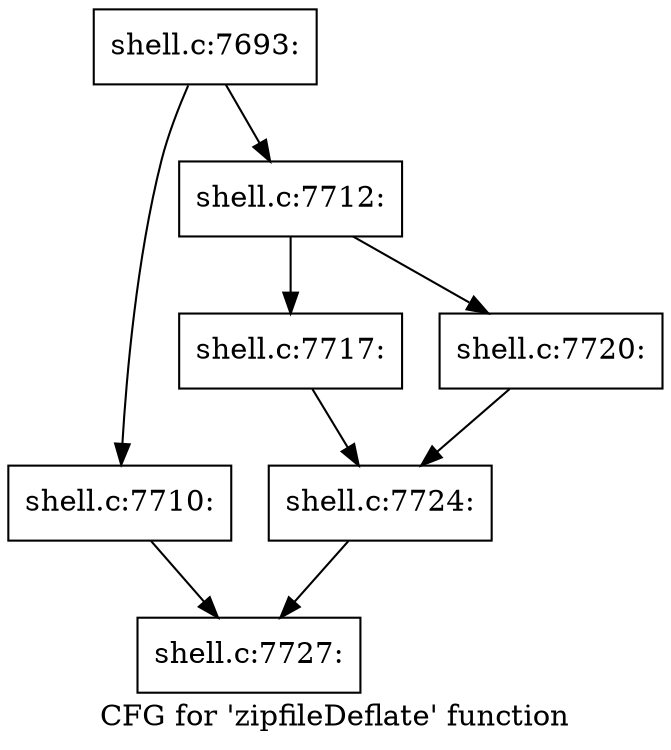 digraph "CFG for 'zipfileDeflate' function" {
	label="CFG for 'zipfileDeflate' function";

	Node0x560276b5b410 [shape=record,label="{shell.c:7693:}"];
	Node0x560276b5b410 -> Node0x560276b5f630;
	Node0x560276b5b410 -> Node0x560276b5fd30;
	Node0x560276b5f630 [shape=record,label="{shell.c:7710:}"];
	Node0x560276b5f630 -> Node0x560276b5fce0;
	Node0x560276b5fd30 [shape=record,label="{shell.c:7712:}"];
	Node0x560276b5fd30 -> Node0x560276b60d80;
	Node0x560276b5fd30 -> Node0x560276b61080;
	Node0x560276b60d80 [shape=record,label="{shell.c:7717:}"];
	Node0x560276b60d80 -> Node0x560276b61030;
	Node0x560276b61080 [shape=record,label="{shell.c:7720:}"];
	Node0x560276b61080 -> Node0x560276b61030;
	Node0x560276b61030 [shape=record,label="{shell.c:7724:}"];
	Node0x560276b61030 -> Node0x560276b5fce0;
	Node0x560276b5fce0 [shape=record,label="{shell.c:7727:}"];
}
